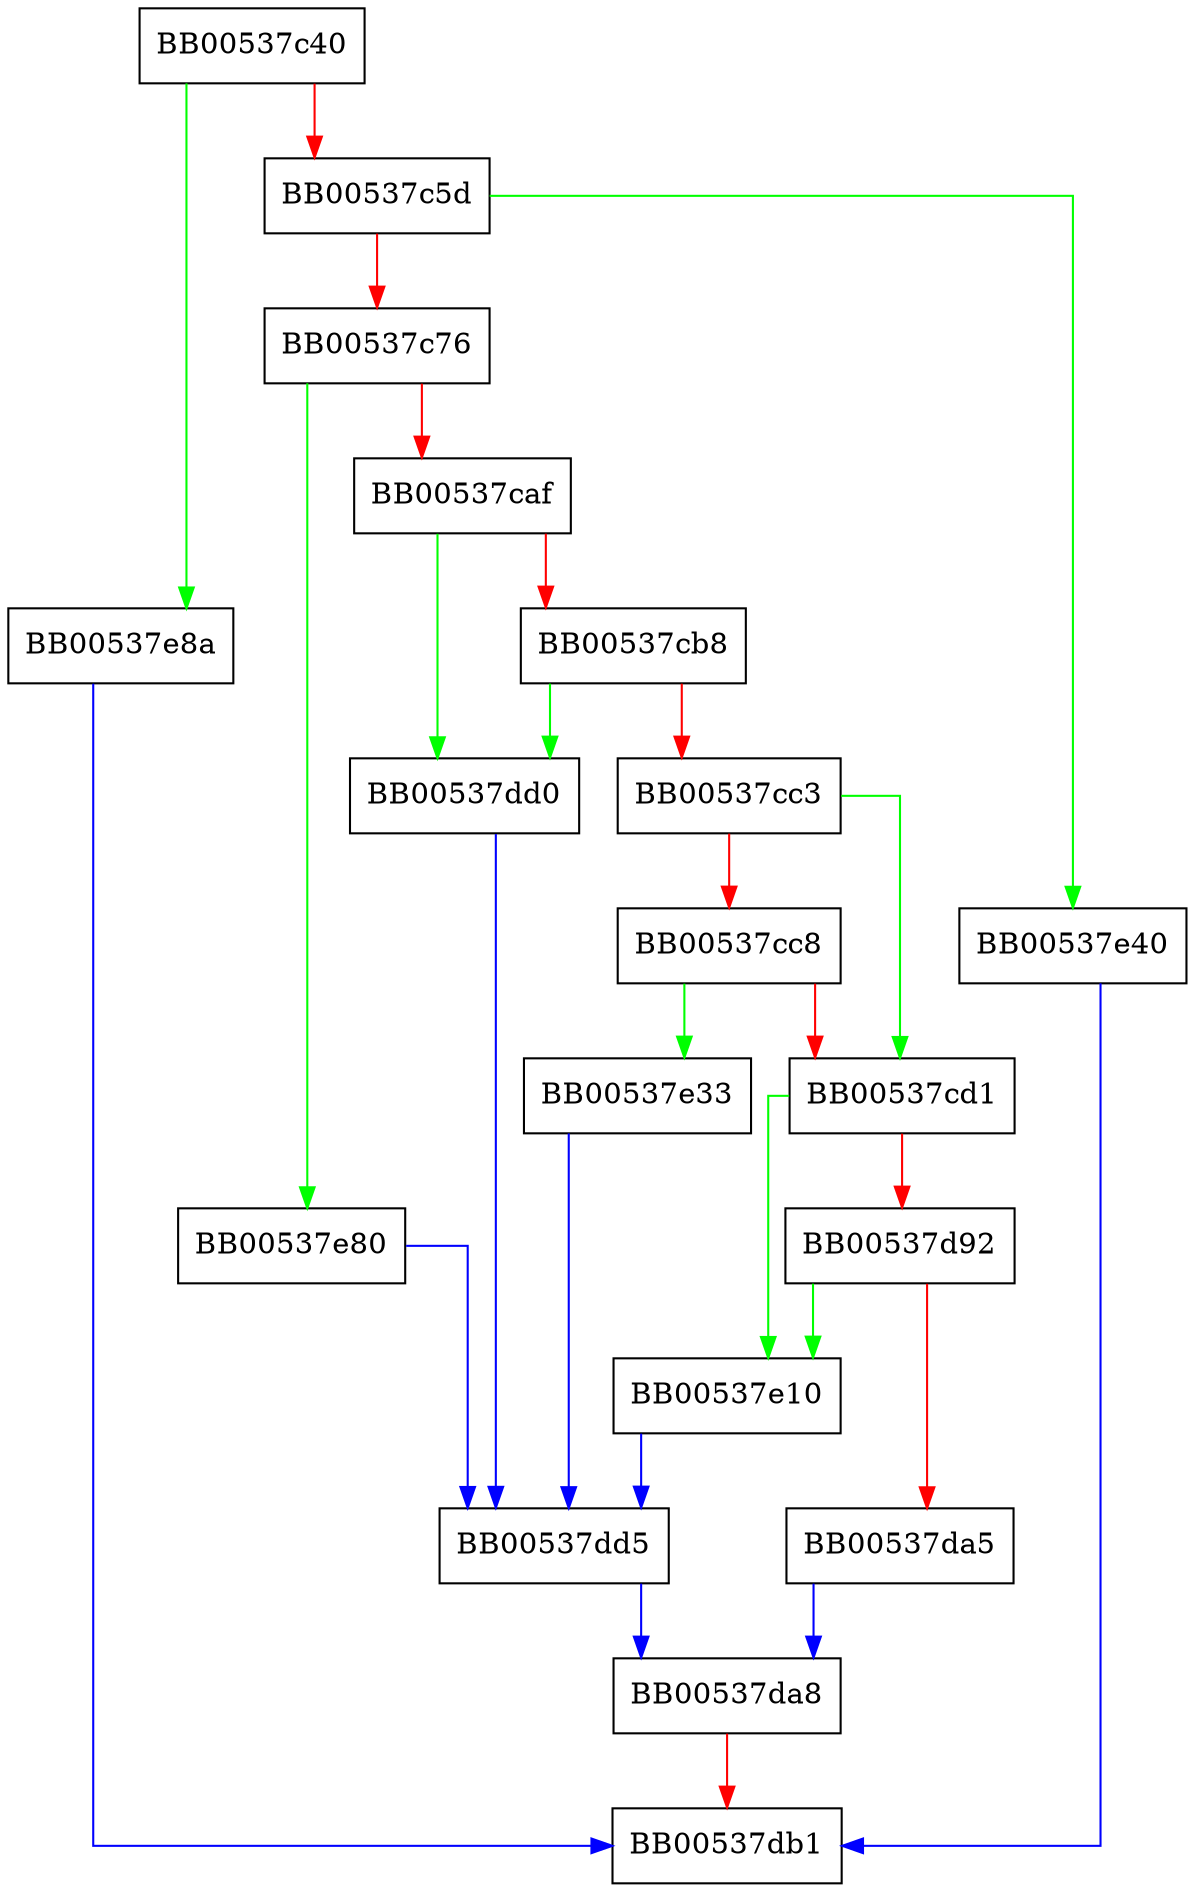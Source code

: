 digraph dgram_pair_write {
  node [shape="box"];
  graph [splines=ortho];
  BB00537c40 -> BB00537e8a [color="green"];
  BB00537c40 -> BB00537c5d [color="red"];
  BB00537c5d -> BB00537e40 [color="green"];
  BB00537c5d -> BB00537c76 [color="red"];
  BB00537c76 -> BB00537e80 [color="green"];
  BB00537c76 -> BB00537caf [color="red"];
  BB00537caf -> BB00537dd0 [color="green"];
  BB00537caf -> BB00537cb8 [color="red"];
  BB00537cb8 -> BB00537dd0 [color="green"];
  BB00537cb8 -> BB00537cc3 [color="red"];
  BB00537cc3 -> BB00537cd1 [color="green"];
  BB00537cc3 -> BB00537cc8 [color="red"];
  BB00537cc8 -> BB00537e33 [color="green"];
  BB00537cc8 -> BB00537cd1 [color="red"];
  BB00537cd1 -> BB00537e10 [color="green"];
  BB00537cd1 -> BB00537d92 [color="red"];
  BB00537d92 -> BB00537e10 [color="green"];
  BB00537d92 -> BB00537da5 [color="red"];
  BB00537da5 -> BB00537da8 [color="blue"];
  BB00537da8 -> BB00537db1 [color="red"];
  BB00537dd0 -> BB00537dd5 [color="blue"];
  BB00537dd5 -> BB00537da8 [color="blue"];
  BB00537e10 -> BB00537dd5 [color="blue"];
  BB00537e33 -> BB00537dd5 [color="blue"];
  BB00537e40 -> BB00537db1 [color="blue"];
  BB00537e80 -> BB00537dd5 [color="blue"];
  BB00537e8a -> BB00537db1 [color="blue"];
}